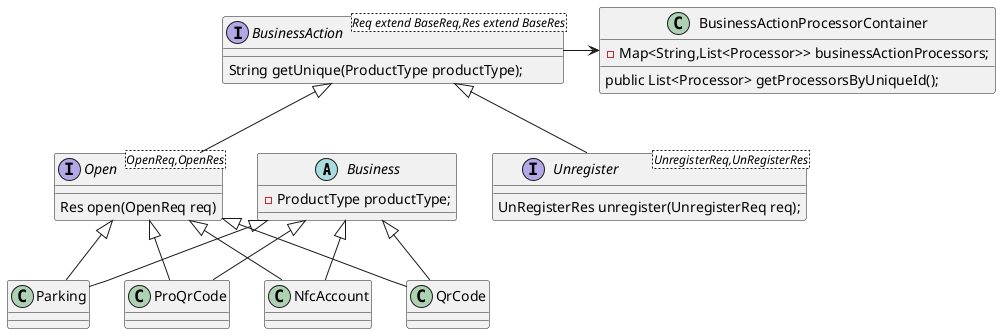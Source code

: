 @startuml

abstract Business{
    - ProductType productType;
}
class NfcAccount {
}
class QrCode{
}
class Parking{
}
class ProQrCode{
}
NfcAccount -up-|> Business
QrCode -up-|> Business
Parking -up-|> Business
ProQrCode -up-|> Business

interface BusinessAction<Req extend BaseReq,Res extend BaseRes> {
    String getUnique(ProductType productType);
}
interface Open<OpenReq,OpenRes>{
    Res open(OpenReq req)
}
interface Unregister<UnregisterReq,UnRegisterRes>{
    UnRegisterRes unregister(UnregisterReq req);
}
Open -up-|> BusinessAction
Unregister -up-|> BusinessAction

NfcAccount -up-|> Open
QrCode -up-|> Open
Parking -up-|> Open
ProQrCode -up-|> Open

Class BusinessActionProcessorContainer{
    - Map<String,List<Processor>> businessActionProcessors;
    public List<Processor> getProcessorsByUniqueId();
}

BusinessAction -> BusinessActionProcessorContainer

@enduml
